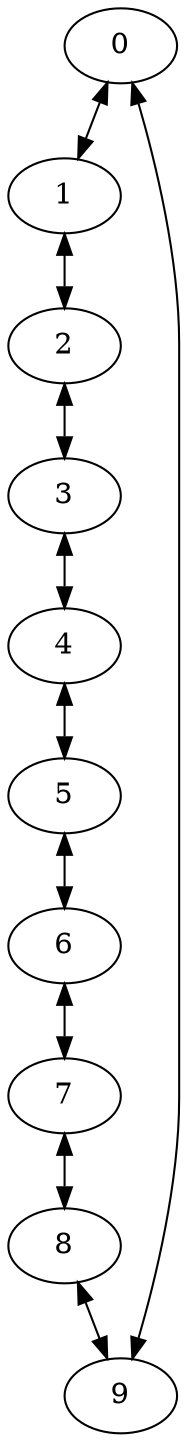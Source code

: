 digraph G{
0->1[dir=both];
1->2[dir=both];
2->3[dir=both];
3->4[dir=both];
4->5[dir=both];
5->6[dir=both];
6->7[dir=both];
7->8[dir=both];
8->9[dir=both];
9->0[dir=both];
}